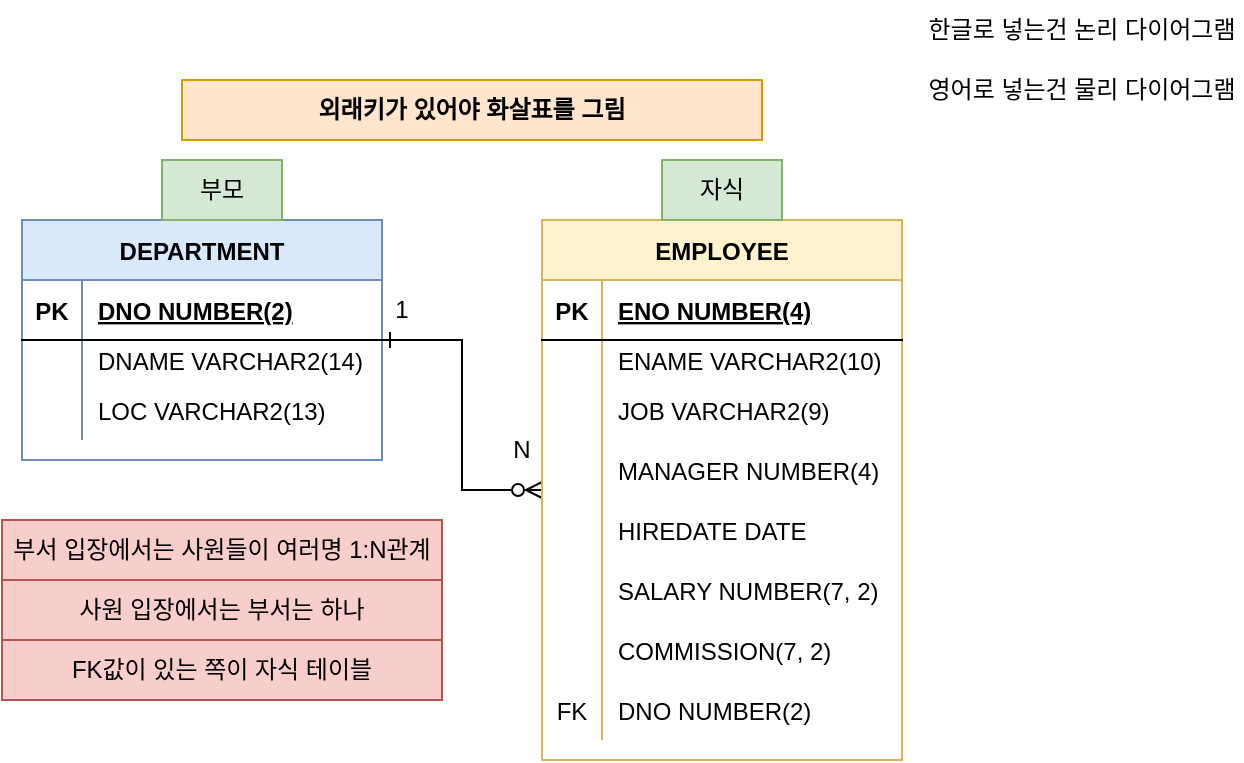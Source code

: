 <mxfile version="20.3.3" type="github">
  <diagram id="R2lEEEUBdFMjLlhIrx00" name="Page-1">
    <mxGraphModel dx="746" dy="498" grid="1" gridSize="10" guides="1" tooltips="1" connect="1" arrows="1" fold="1" page="1" pageScale="1" pageWidth="850" pageHeight="1100" math="0" shadow="0" extFonts="Permanent Marker^https://fonts.googleapis.com/css?family=Permanent+Marker">
      <root>
        <mxCell id="0" />
        <mxCell id="1" parent="0" />
        <mxCell id="wmXn7nurXfymU5uVUzMh-29" value="" style="edgeStyle=orthogonalEdgeStyle;rounded=0;orthogonalLoop=1;jettySize=auto;html=1;startArrow=ERone;startFill=0;endArrow=ERzeroToMany;endFill=0;" edge="1" parent="1" source="wmXn7nurXfymU5uVUzMh-2" target="wmXn7nurXfymU5uVUzMh-19">
          <mxGeometry relative="1" as="geometry" />
        </mxCell>
        <mxCell id="wmXn7nurXfymU5uVUzMh-2" value="DEPARTMENT" style="shape=table;startSize=30;container=1;collapsible=1;childLayout=tableLayout;fixedRows=1;rowLines=0;fontStyle=1;align=center;resizeLast=1;fillColor=#dae8fc;strokeColor=#6c8ebf;" vertex="1" parent="1">
          <mxGeometry x="60" y="140" width="180" height="120" as="geometry" />
        </mxCell>
        <mxCell id="wmXn7nurXfymU5uVUzMh-3" value="" style="shape=tableRow;horizontal=0;startSize=0;swimlaneHead=0;swimlaneBody=0;fillColor=none;collapsible=0;dropTarget=0;points=[[0,0.5],[1,0.5]];portConstraint=eastwest;top=0;left=0;right=0;bottom=1;" vertex="1" parent="wmXn7nurXfymU5uVUzMh-2">
          <mxGeometry y="30" width="180" height="30" as="geometry" />
        </mxCell>
        <mxCell id="wmXn7nurXfymU5uVUzMh-4" value="PK" style="shape=partialRectangle;connectable=0;fillColor=none;top=0;left=0;bottom=0;right=0;fontStyle=1;overflow=hidden;" vertex="1" parent="wmXn7nurXfymU5uVUzMh-3">
          <mxGeometry width="30" height="30" as="geometry">
            <mxRectangle width="30" height="30" as="alternateBounds" />
          </mxGeometry>
        </mxCell>
        <mxCell id="wmXn7nurXfymU5uVUzMh-5" value="DNO NUMBER(2)" style="shape=partialRectangle;connectable=0;fillColor=none;top=0;left=0;bottom=0;right=0;align=left;spacingLeft=6;fontStyle=5;overflow=hidden;" vertex="1" parent="wmXn7nurXfymU5uVUzMh-3">
          <mxGeometry x="30" width="150" height="30" as="geometry">
            <mxRectangle width="150" height="30" as="alternateBounds" />
          </mxGeometry>
        </mxCell>
        <mxCell id="wmXn7nurXfymU5uVUzMh-6" value="" style="shape=tableRow;horizontal=0;startSize=0;swimlaneHead=0;swimlaneBody=0;fillColor=none;collapsible=0;dropTarget=0;points=[[0,0.5],[1,0.5]];portConstraint=eastwest;top=0;left=0;right=0;bottom=0;" vertex="1" parent="wmXn7nurXfymU5uVUzMh-2">
          <mxGeometry y="60" width="180" height="20" as="geometry" />
        </mxCell>
        <mxCell id="wmXn7nurXfymU5uVUzMh-7" value="" style="shape=partialRectangle;connectable=0;fillColor=none;top=0;left=0;bottom=0;right=0;editable=1;overflow=hidden;" vertex="1" parent="wmXn7nurXfymU5uVUzMh-6">
          <mxGeometry width="30" height="20" as="geometry">
            <mxRectangle width="30" height="20" as="alternateBounds" />
          </mxGeometry>
        </mxCell>
        <mxCell id="wmXn7nurXfymU5uVUzMh-8" value="DNAME VARCHAR2(14)" style="shape=partialRectangle;connectable=0;fillColor=none;top=0;left=0;bottom=0;right=0;align=left;spacingLeft=6;overflow=hidden;" vertex="1" parent="wmXn7nurXfymU5uVUzMh-6">
          <mxGeometry x="30" width="150" height="20" as="geometry">
            <mxRectangle width="150" height="20" as="alternateBounds" />
          </mxGeometry>
        </mxCell>
        <mxCell id="wmXn7nurXfymU5uVUzMh-9" value="" style="shape=tableRow;horizontal=0;startSize=0;swimlaneHead=0;swimlaneBody=0;fillColor=none;collapsible=0;dropTarget=0;points=[[0,0.5],[1,0.5]];portConstraint=eastwest;top=0;left=0;right=0;bottom=0;" vertex="1" parent="wmXn7nurXfymU5uVUzMh-2">
          <mxGeometry y="80" width="180" height="30" as="geometry" />
        </mxCell>
        <mxCell id="wmXn7nurXfymU5uVUzMh-10" value="" style="shape=partialRectangle;connectable=0;fillColor=none;top=0;left=0;bottom=0;right=0;editable=1;overflow=hidden;" vertex="1" parent="wmXn7nurXfymU5uVUzMh-9">
          <mxGeometry width="30" height="30" as="geometry">
            <mxRectangle width="30" height="30" as="alternateBounds" />
          </mxGeometry>
        </mxCell>
        <mxCell id="wmXn7nurXfymU5uVUzMh-11" value="LOC VARCHAR2(13)" style="shape=partialRectangle;connectable=0;fillColor=none;top=0;left=0;bottom=0;right=0;align=left;spacingLeft=6;overflow=hidden;" vertex="1" parent="wmXn7nurXfymU5uVUzMh-9">
          <mxGeometry x="30" width="150" height="30" as="geometry">
            <mxRectangle width="150" height="30" as="alternateBounds" />
          </mxGeometry>
        </mxCell>
        <mxCell id="wmXn7nurXfymU5uVUzMh-19" value="EMPLOYEE" style="shape=table;startSize=30;container=1;collapsible=1;childLayout=tableLayout;fixedRows=1;rowLines=0;fontStyle=1;align=center;resizeLast=1;fillColor=#fff2cc;strokeColor=#d6b656;" vertex="1" parent="1">
          <mxGeometry x="320" y="140" width="180" height="270" as="geometry" />
        </mxCell>
        <mxCell id="wmXn7nurXfymU5uVUzMh-20" value="" style="shape=tableRow;horizontal=0;startSize=0;swimlaneHead=0;swimlaneBody=0;fillColor=none;collapsible=0;dropTarget=0;points=[[0,0.5],[1,0.5]];portConstraint=eastwest;top=0;left=0;right=0;bottom=1;" vertex="1" parent="wmXn7nurXfymU5uVUzMh-19">
          <mxGeometry y="30" width="180" height="30" as="geometry" />
        </mxCell>
        <mxCell id="wmXn7nurXfymU5uVUzMh-21" value="PK" style="shape=partialRectangle;connectable=0;fillColor=none;top=0;left=0;bottom=0;right=0;fontStyle=1;overflow=hidden;" vertex="1" parent="wmXn7nurXfymU5uVUzMh-20">
          <mxGeometry width="30" height="30" as="geometry">
            <mxRectangle width="30" height="30" as="alternateBounds" />
          </mxGeometry>
        </mxCell>
        <mxCell id="wmXn7nurXfymU5uVUzMh-22" value="ENO NUMBER(4)" style="shape=partialRectangle;connectable=0;fillColor=none;top=0;left=0;bottom=0;right=0;align=left;spacingLeft=6;fontStyle=5;overflow=hidden;" vertex="1" parent="wmXn7nurXfymU5uVUzMh-20">
          <mxGeometry x="30" width="150" height="30" as="geometry">
            <mxRectangle width="150" height="30" as="alternateBounds" />
          </mxGeometry>
        </mxCell>
        <mxCell id="wmXn7nurXfymU5uVUzMh-23" value="" style="shape=tableRow;horizontal=0;startSize=0;swimlaneHead=0;swimlaneBody=0;fillColor=none;collapsible=0;dropTarget=0;points=[[0,0.5],[1,0.5]];portConstraint=eastwest;top=0;left=0;right=0;bottom=0;" vertex="1" parent="wmXn7nurXfymU5uVUzMh-19">
          <mxGeometry y="60" width="180" height="20" as="geometry" />
        </mxCell>
        <mxCell id="wmXn7nurXfymU5uVUzMh-24" value="" style="shape=partialRectangle;connectable=0;fillColor=none;top=0;left=0;bottom=0;right=0;editable=1;overflow=hidden;" vertex="1" parent="wmXn7nurXfymU5uVUzMh-23">
          <mxGeometry width="30" height="20" as="geometry">
            <mxRectangle width="30" height="20" as="alternateBounds" />
          </mxGeometry>
        </mxCell>
        <mxCell id="wmXn7nurXfymU5uVUzMh-25" value="ENAME VARCHAR2(10)" style="shape=partialRectangle;connectable=0;fillColor=none;top=0;left=0;bottom=0;right=0;align=left;spacingLeft=6;overflow=hidden;" vertex="1" parent="wmXn7nurXfymU5uVUzMh-23">
          <mxGeometry x="30" width="150" height="20" as="geometry">
            <mxRectangle width="150" height="20" as="alternateBounds" />
          </mxGeometry>
        </mxCell>
        <mxCell id="wmXn7nurXfymU5uVUzMh-26" value="" style="shape=tableRow;horizontal=0;startSize=0;swimlaneHead=0;swimlaneBody=0;fillColor=none;collapsible=0;dropTarget=0;points=[[0,0.5],[1,0.5]];portConstraint=eastwest;top=0;left=0;right=0;bottom=0;" vertex="1" parent="wmXn7nurXfymU5uVUzMh-19">
          <mxGeometry y="80" width="180" height="30" as="geometry" />
        </mxCell>
        <mxCell id="wmXn7nurXfymU5uVUzMh-27" value="" style="shape=partialRectangle;connectable=0;fillColor=none;top=0;left=0;bottom=0;right=0;editable=1;overflow=hidden;" vertex="1" parent="wmXn7nurXfymU5uVUzMh-26">
          <mxGeometry width="30" height="30" as="geometry">
            <mxRectangle width="30" height="30" as="alternateBounds" />
          </mxGeometry>
        </mxCell>
        <mxCell id="wmXn7nurXfymU5uVUzMh-28" value="JOB VARCHAR2(9)" style="shape=partialRectangle;connectable=0;fillColor=none;top=0;left=0;bottom=0;right=0;align=left;spacingLeft=6;overflow=hidden;" vertex="1" parent="wmXn7nurXfymU5uVUzMh-26">
          <mxGeometry x="30" width="150" height="30" as="geometry">
            <mxRectangle width="150" height="30" as="alternateBounds" />
          </mxGeometry>
        </mxCell>
        <mxCell id="wmXn7nurXfymU5uVUzMh-33" value="" style="shape=tableRow;horizontal=0;startSize=0;swimlaneHead=0;swimlaneBody=0;fillColor=none;collapsible=0;dropTarget=0;points=[[0,0.5],[1,0.5]];portConstraint=eastwest;top=0;left=0;right=0;bottom=0;" vertex="1" parent="wmXn7nurXfymU5uVUzMh-19">
          <mxGeometry y="110" width="180" height="30" as="geometry" />
        </mxCell>
        <mxCell id="wmXn7nurXfymU5uVUzMh-34" value="" style="shape=partialRectangle;connectable=0;fillColor=none;top=0;left=0;bottom=0;right=0;editable=1;overflow=hidden;" vertex="1" parent="wmXn7nurXfymU5uVUzMh-33">
          <mxGeometry width="30" height="30" as="geometry">
            <mxRectangle width="30" height="30" as="alternateBounds" />
          </mxGeometry>
        </mxCell>
        <mxCell id="wmXn7nurXfymU5uVUzMh-35" value="MANAGER NUMBER(4)" style="shape=partialRectangle;connectable=0;fillColor=none;top=0;left=0;bottom=0;right=0;align=left;spacingLeft=6;overflow=hidden;" vertex="1" parent="wmXn7nurXfymU5uVUzMh-33">
          <mxGeometry x="30" width="150" height="30" as="geometry">
            <mxRectangle width="150" height="30" as="alternateBounds" />
          </mxGeometry>
        </mxCell>
        <mxCell id="wmXn7nurXfymU5uVUzMh-36" value="" style="shape=tableRow;horizontal=0;startSize=0;swimlaneHead=0;swimlaneBody=0;fillColor=none;collapsible=0;dropTarget=0;points=[[0,0.5],[1,0.5]];portConstraint=eastwest;top=0;left=0;right=0;bottom=0;" vertex="1" parent="wmXn7nurXfymU5uVUzMh-19">
          <mxGeometry y="140" width="180" height="30" as="geometry" />
        </mxCell>
        <mxCell id="wmXn7nurXfymU5uVUzMh-37" value="" style="shape=partialRectangle;connectable=0;fillColor=none;top=0;left=0;bottom=0;right=0;editable=1;overflow=hidden;" vertex="1" parent="wmXn7nurXfymU5uVUzMh-36">
          <mxGeometry width="30" height="30" as="geometry">
            <mxRectangle width="30" height="30" as="alternateBounds" />
          </mxGeometry>
        </mxCell>
        <mxCell id="wmXn7nurXfymU5uVUzMh-38" value="HIREDATE DATE" style="shape=partialRectangle;connectable=0;fillColor=none;top=0;left=0;bottom=0;right=0;align=left;spacingLeft=6;overflow=hidden;" vertex="1" parent="wmXn7nurXfymU5uVUzMh-36">
          <mxGeometry x="30" width="150" height="30" as="geometry">
            <mxRectangle width="150" height="30" as="alternateBounds" />
          </mxGeometry>
        </mxCell>
        <mxCell id="wmXn7nurXfymU5uVUzMh-39" value="" style="shape=tableRow;horizontal=0;startSize=0;swimlaneHead=0;swimlaneBody=0;fillColor=none;collapsible=0;dropTarget=0;points=[[0,0.5],[1,0.5]];portConstraint=eastwest;top=0;left=0;right=0;bottom=0;" vertex="1" parent="wmXn7nurXfymU5uVUzMh-19">
          <mxGeometry y="170" width="180" height="30" as="geometry" />
        </mxCell>
        <mxCell id="wmXn7nurXfymU5uVUzMh-40" value="" style="shape=partialRectangle;connectable=0;fillColor=none;top=0;left=0;bottom=0;right=0;editable=1;overflow=hidden;" vertex="1" parent="wmXn7nurXfymU5uVUzMh-39">
          <mxGeometry width="30" height="30" as="geometry">
            <mxRectangle width="30" height="30" as="alternateBounds" />
          </mxGeometry>
        </mxCell>
        <mxCell id="wmXn7nurXfymU5uVUzMh-41" value="SALARY NUMBER(7, 2)" style="shape=partialRectangle;connectable=0;fillColor=none;top=0;left=0;bottom=0;right=0;align=left;spacingLeft=6;overflow=hidden;" vertex="1" parent="wmXn7nurXfymU5uVUzMh-39">
          <mxGeometry x="30" width="150" height="30" as="geometry">
            <mxRectangle width="150" height="30" as="alternateBounds" />
          </mxGeometry>
        </mxCell>
        <mxCell id="wmXn7nurXfymU5uVUzMh-42" value="" style="shape=tableRow;horizontal=0;startSize=0;swimlaneHead=0;swimlaneBody=0;fillColor=none;collapsible=0;dropTarget=0;points=[[0,0.5],[1,0.5]];portConstraint=eastwest;top=0;left=0;right=0;bottom=0;" vertex="1" parent="wmXn7nurXfymU5uVUzMh-19">
          <mxGeometry y="200" width="180" height="30" as="geometry" />
        </mxCell>
        <mxCell id="wmXn7nurXfymU5uVUzMh-43" value="" style="shape=partialRectangle;connectable=0;fillColor=none;top=0;left=0;bottom=0;right=0;editable=1;overflow=hidden;" vertex="1" parent="wmXn7nurXfymU5uVUzMh-42">
          <mxGeometry width="30" height="30" as="geometry">
            <mxRectangle width="30" height="30" as="alternateBounds" />
          </mxGeometry>
        </mxCell>
        <mxCell id="wmXn7nurXfymU5uVUzMh-44" value="COMMISSION(7, 2)" style="shape=partialRectangle;connectable=0;fillColor=none;top=0;left=0;bottom=0;right=0;align=left;spacingLeft=6;overflow=hidden;" vertex="1" parent="wmXn7nurXfymU5uVUzMh-42">
          <mxGeometry x="30" width="150" height="30" as="geometry">
            <mxRectangle width="150" height="30" as="alternateBounds" />
          </mxGeometry>
        </mxCell>
        <mxCell id="wmXn7nurXfymU5uVUzMh-45" value="" style="shape=tableRow;horizontal=0;startSize=0;swimlaneHead=0;swimlaneBody=0;fillColor=none;collapsible=0;dropTarget=0;points=[[0,0.5],[1,0.5]];portConstraint=eastwest;top=0;left=0;right=0;bottom=0;" vertex="1" parent="wmXn7nurXfymU5uVUzMh-19">
          <mxGeometry y="230" width="180" height="30" as="geometry" />
        </mxCell>
        <mxCell id="wmXn7nurXfymU5uVUzMh-46" value="FK" style="shape=partialRectangle;connectable=0;fillColor=none;top=0;left=0;bottom=0;right=0;editable=1;overflow=hidden;" vertex="1" parent="wmXn7nurXfymU5uVUzMh-45">
          <mxGeometry width="30" height="30" as="geometry">
            <mxRectangle width="30" height="30" as="alternateBounds" />
          </mxGeometry>
        </mxCell>
        <mxCell id="wmXn7nurXfymU5uVUzMh-47" value="DNO NUMBER(2)" style="shape=partialRectangle;connectable=0;fillColor=none;top=0;left=0;bottom=0;right=0;align=left;spacingLeft=6;overflow=hidden;" vertex="1" parent="wmXn7nurXfymU5uVUzMh-45">
          <mxGeometry x="30" width="150" height="30" as="geometry">
            <mxRectangle width="150" height="30" as="alternateBounds" />
          </mxGeometry>
        </mxCell>
        <mxCell id="wmXn7nurXfymU5uVUzMh-51" value="&lt;b&gt;외래키가 있어야 화살표를 그림&lt;/b&gt;" style="text;html=1;strokeColor=#d79b00;fillColor=#ffe6cc;align=center;verticalAlign=middle;whiteSpace=wrap;rounded=0;" vertex="1" parent="1">
          <mxGeometry x="140" y="70" width="290" height="30" as="geometry" />
        </mxCell>
        <mxCell id="wmXn7nurXfymU5uVUzMh-52" value="부모" style="text;html=1;strokeColor=#82b366;fillColor=#d5e8d4;align=center;verticalAlign=middle;whiteSpace=wrap;rounded=0;" vertex="1" parent="1">
          <mxGeometry x="130" y="110" width="60" height="30" as="geometry" />
        </mxCell>
        <mxCell id="wmXn7nurXfymU5uVUzMh-53" value="자식" style="text;html=1;strokeColor=#82b366;fillColor=#d5e8d4;align=center;verticalAlign=middle;whiteSpace=wrap;rounded=0;" vertex="1" parent="1">
          <mxGeometry x="380" y="110" width="60" height="30" as="geometry" />
        </mxCell>
        <mxCell id="wmXn7nurXfymU5uVUzMh-54" value="1" style="text;html=1;strokeColor=none;fillColor=none;align=center;verticalAlign=middle;whiteSpace=wrap;rounded=0;" vertex="1" parent="1">
          <mxGeometry x="220" y="170" width="60" height="30" as="geometry" />
        </mxCell>
        <mxCell id="wmXn7nurXfymU5uVUzMh-56" value="N" style="text;html=1;strokeColor=none;fillColor=none;align=center;verticalAlign=middle;whiteSpace=wrap;rounded=0;" vertex="1" parent="1">
          <mxGeometry x="280" y="240" width="60" height="30" as="geometry" />
        </mxCell>
        <mxCell id="wmXn7nurXfymU5uVUzMh-57" value="부서 입장에서는 사원들이 여러명 1:N관계" style="text;html=1;strokeColor=#b85450;fillColor=#f8cecc;align=center;verticalAlign=middle;whiteSpace=wrap;rounded=0;" vertex="1" parent="1">
          <mxGeometry x="50" y="290" width="220" height="30" as="geometry" />
        </mxCell>
        <mxCell id="wmXn7nurXfymU5uVUzMh-58" value="사원 입장에서는 부서는 하나" style="text;html=1;strokeColor=#b85450;fillColor=#f8cecc;align=center;verticalAlign=middle;whiteSpace=wrap;rounded=0;" vertex="1" parent="1">
          <mxGeometry x="50" y="320" width="220" height="30" as="geometry" />
        </mxCell>
        <mxCell id="wmXn7nurXfymU5uVUzMh-59" value="FK값이 있는 쪽이 자식 테이블" style="text;html=1;strokeColor=#b85450;fillColor=#f8cecc;align=center;verticalAlign=middle;whiteSpace=wrap;rounded=0;" vertex="1" parent="1">
          <mxGeometry x="50" y="350" width="220" height="30" as="geometry" />
        </mxCell>
        <mxCell id="wmXn7nurXfymU5uVUzMh-60" value="한글로 넣는건 논리 다이어그램" style="text;html=1;strokeColor=none;fillColor=none;align=center;verticalAlign=middle;whiteSpace=wrap;rounded=0;" vertex="1" parent="1">
          <mxGeometry x="510" y="30" width="160" height="30" as="geometry" />
        </mxCell>
        <mxCell id="wmXn7nurXfymU5uVUzMh-61" value="영어로 넣는건 물리 다이어그램" style="text;html=1;strokeColor=none;fillColor=none;align=center;verticalAlign=middle;whiteSpace=wrap;rounded=0;" vertex="1" parent="1">
          <mxGeometry x="510" y="60" width="160" height="30" as="geometry" />
        </mxCell>
      </root>
    </mxGraphModel>
  </diagram>
</mxfile>

